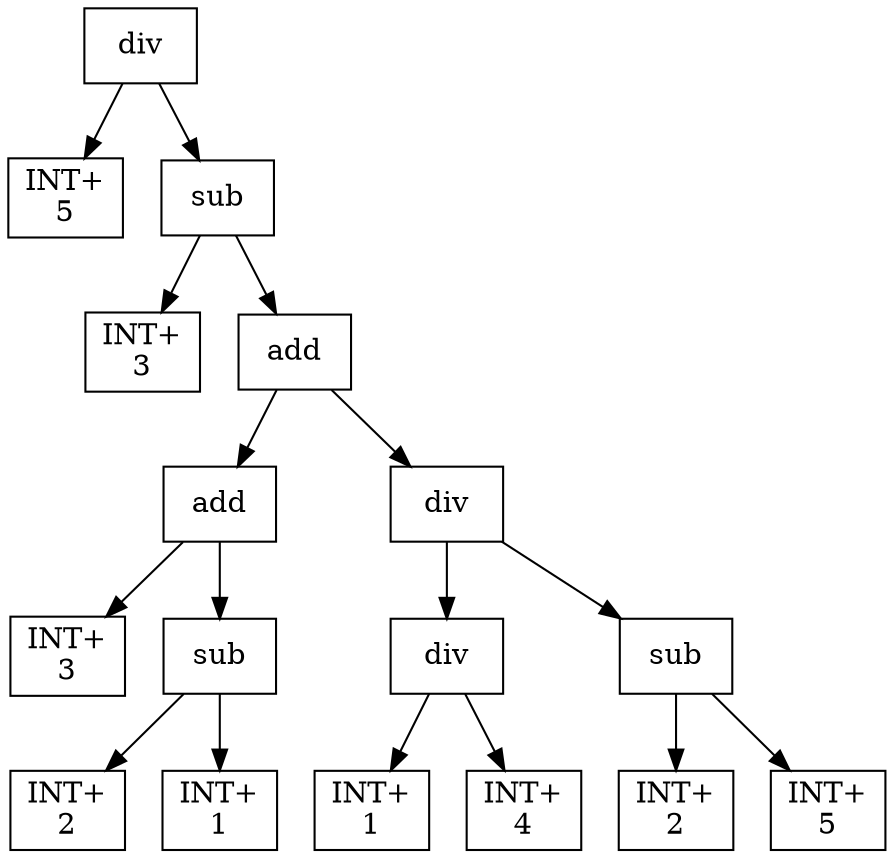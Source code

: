 digraph expr {
  node [shape=box];
  n1 [label="div"];
  n2 [label="INT+\n5"];
  n3 [label="sub"];
  n4 [label="INT+\n3"];
  n5 [label="add"];
  n6 [label="add"];
  n7 [label="INT+\n3"];
  n8 [label="sub"];
  n9 [label="INT+\n2"];
  n10 [label="INT+\n1"];
  n8 -> n9;
  n8 -> n10;
  n6 -> n7;
  n6 -> n8;
  n11 [label="div"];
  n12 [label="div"];
  n13 [label="INT+\n1"];
  n14 [label="INT+\n4"];
  n12 -> n13;
  n12 -> n14;
  n15 [label="sub"];
  n16 [label="INT+\n2"];
  n17 [label="INT+\n5"];
  n15 -> n16;
  n15 -> n17;
  n11 -> n12;
  n11 -> n15;
  n5 -> n6;
  n5 -> n11;
  n3 -> n4;
  n3 -> n5;
  n1 -> n2;
  n1 -> n3;
}